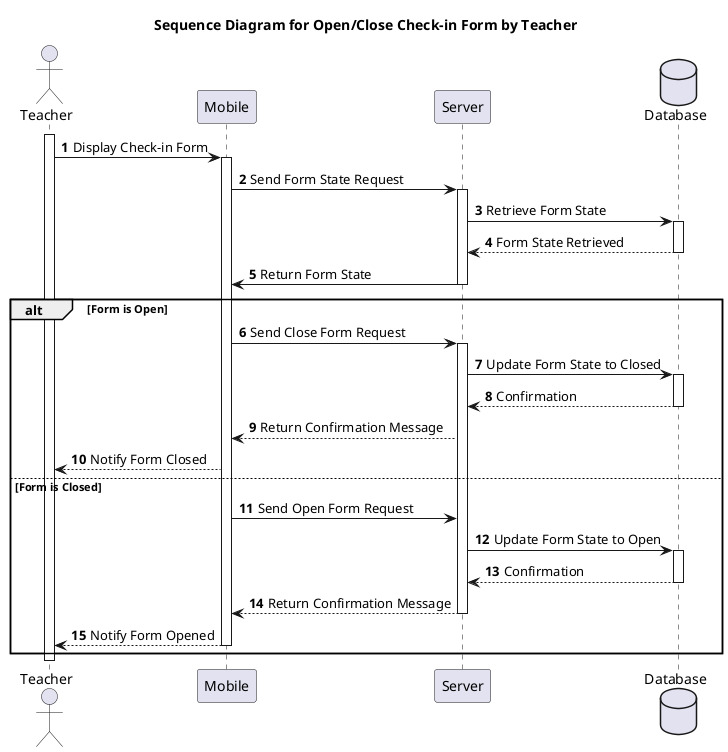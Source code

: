 @startuml
title "Sequence Diagram for Open/Close Check-in Form by Teacher"

autonumber

actor Teacher as teacher
participant Mobile as mobile
participant Server as server
database Database as database

activate teacher
teacher -> mobile: Display Check-in Form
activate mobile
mobile -> server: Send Form State Request
activate server
server -> database: Retrieve Form State
activate database
database --> server: Form State Retrieved
deactivate database
server -> mobile: Return Form State
deactivate server
alt Form is Open
    mobile -> server: Send Close Form Request
    activate server
    server -> database: Update Form State to Closed
    activate database
    database --> server: Confirmation
    deactivate database
    server --> mobile: Return Confirmation Message
    mobile --> teacher: Notify Form Closed
else Form is Closed
    mobile -> server: Send Open Form Request
    server -> database: Update Form State to Open
    activate database
    database --> server: Confirmation
    deactivate database
    server --> mobile: Return Confirmation Message
    deactivate server
    mobile --> teacher: Notify Form Opened
    deactivate mobile
end
deactivate teacher

@enduml
